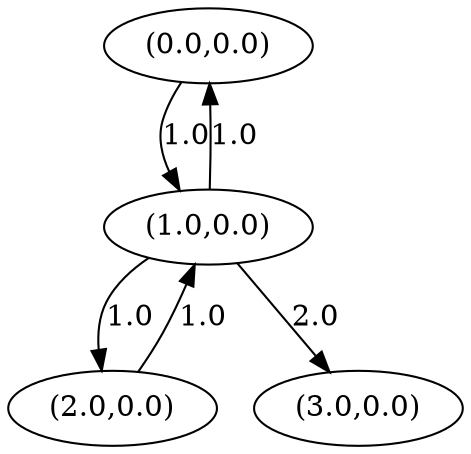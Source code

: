 digraph genegraph {
node0[pos="0.0,0.0", label="(0.0,0.0)", pin=true]
node1[pos="0.6666666666666666,0.0", label="(2.0,0.0)", pin=true]
node2[pos="0.3333333333333333,0.0", label="(1.0,0.0)", pin=true]
node0 -> node2[label="1.0"]
node1 -> node2[label="1.0"]
node2 -> node0[label="1.0"]
node3[pos="1.0,0.0", label="(3.0,0.0)", pin=true]
node2 -> node3[label="2.0"]
node2 -> node1[label="1.0"]
}